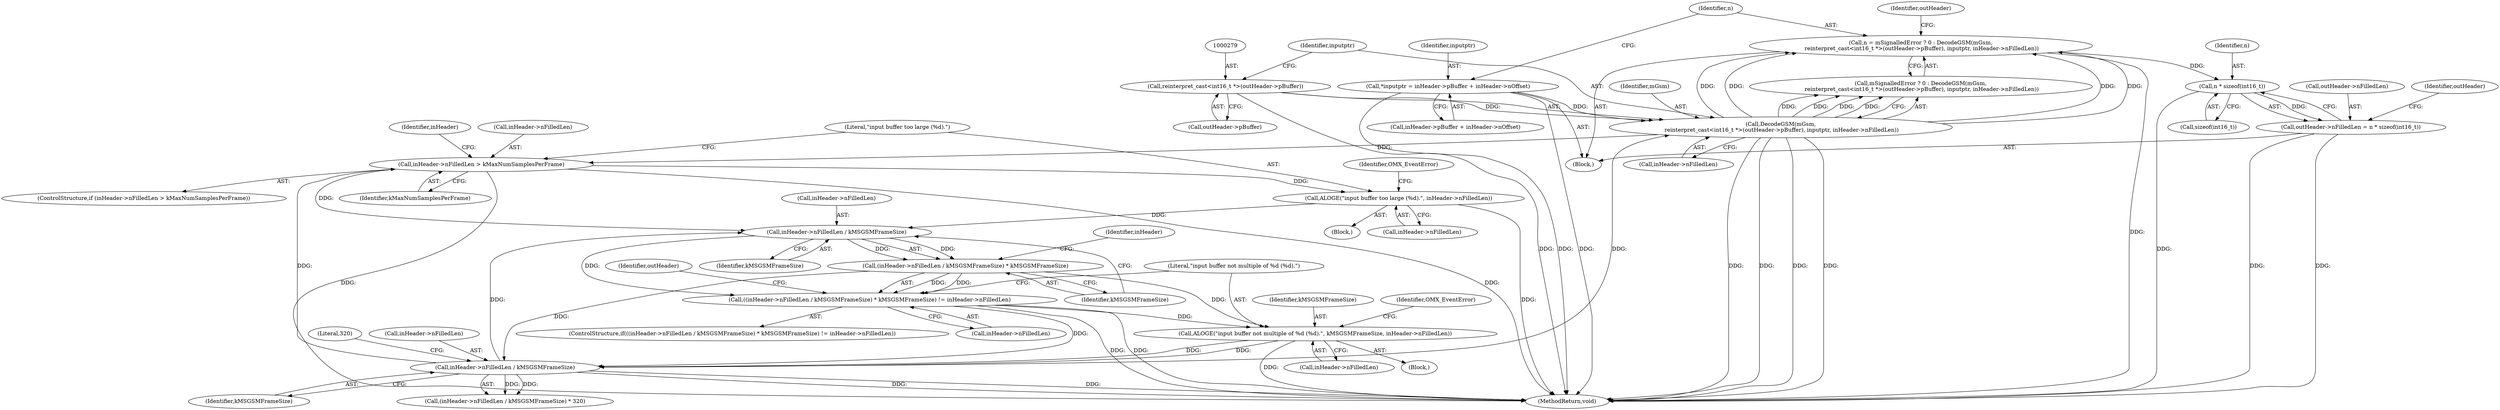digraph "0_Android_7cea5cb64b83d690fe02bc210bbdf08f5a87636f_0@API" {
"1000303" [label="(Call,n * sizeof(int16_t))"];
"1000271" [label="(Call,n = mSignalledError ? 0 : DecodeGSM(mGsm,\n reinterpret_cast<int16_t *>(outHeader->pBuffer), inputptr, inHeader->nFilledLen))"];
"1000276" [label="(Call,DecodeGSM(mGsm,\n reinterpret_cast<int16_t *>(outHeader->pBuffer), inputptr, inHeader->nFilledLen))"];
"1000278" [label="(Call,reinterpret_cast<int16_t *>(outHeader->pBuffer))"];
"1000261" [label="(Call,*inputptr = inHeader->pBuffer + inHeader->nOffset)"];
"1000236" [label="(Call,inHeader->nFilledLen / kMSGSMFrameSize)"];
"1000216" [label="(Call,ALOGE(\"input buffer not multiple of %d (%d).\", kMSGSMFrameSize, inHeader->nFilledLen))"];
"1000205" [label="(Call,(inHeader->nFilledLen / kMSGSMFrameSize) * kMSGSMFrameSize)"];
"1000206" [label="(Call,inHeader->nFilledLen / kMSGSMFrameSize)"];
"1000184" [label="(Call,inHeader->nFilledLen > kMaxNumSamplesPerFrame)"];
"1000190" [label="(Call,ALOGE(\"input buffer too large (%d).\", inHeader->nFilledLen))"];
"1000204" [label="(Call,((inHeader->nFilledLen / kMSGSMFrameSize) * kMSGSMFrameSize) != inHeader->nFilledLen)"];
"1000299" [label="(Call,outHeader->nFilledLen = n * sizeof(int16_t))"];
"1000283" [label="(Identifier,inputptr)"];
"1000241" [label="(Literal,320)"];
"1000206" [label="(Call,inHeader->nFilledLen / kMSGSMFrameSize)"];
"1000223" [label="(Identifier,OMX_EventError)"];
"1000204" [label="(Call,((inHeader->nFilledLen / kMSGSMFrameSize) * kMSGSMFrameSize) != inHeader->nFilledLen)"];
"1000208" [label="(Identifier,inHeader)"];
"1000342" [label="(MethodReturn,void)"];
"1000236" [label="(Call,inHeader->nFilledLen / kMSGSMFrameSize)"];
"1000185" [label="(Call,inHeader->nFilledLen)"];
"1000277" [label="(Identifier,mGsm)"];
"1000211" [label="(Identifier,kMSGSMFrameSize)"];
"1000124" [label="(Block,)"];
"1000216" [label="(Call,ALOGE(\"input buffer not multiple of %d (%d).\", kMSGSMFrameSize, inHeader->nFilledLen))"];
"1000276" [label="(Call,DecodeGSM(mGsm,\n reinterpret_cast<int16_t *>(outHeader->pBuffer), inputptr, inHeader->nFilledLen))"];
"1000233" [label="(Identifier,outHeader)"];
"1000183" [label="(ControlStructure,if (inHeader->nFilledLen > kMaxNumSamplesPerFrame))"];
"1000305" [label="(Call,sizeof(int16_t))"];
"1000218" [label="(Identifier,kMSGSMFrameSize)"];
"1000299" [label="(Call,outHeader->nFilledLen = n * sizeof(int16_t))"];
"1000196" [label="(Identifier,OMX_EventError)"];
"1000303" [label="(Call,n * sizeof(int16_t))"];
"1000235" [label="(Call,(inHeader->nFilledLen / kMSGSMFrameSize) * 320)"];
"1000271" [label="(Call,n = mSignalledError ? 0 : DecodeGSM(mGsm,\n reinterpret_cast<int16_t *>(outHeader->pBuffer), inputptr, inHeader->nFilledLen))"];
"1000219" [label="(Call,inHeader->nFilledLen)"];
"1000215" [label="(Block,)"];
"1000263" [label="(Call,inHeader->pBuffer + inHeader->nOffset)"];
"1000304" [label="(Identifier,n)"];
"1000205" [label="(Call,(inHeader->nFilledLen / kMSGSMFrameSize) * kMSGSMFrameSize)"];
"1000261" [label="(Call,*inputptr = inHeader->pBuffer + inHeader->nOffset)"];
"1000284" [label="(Call,inHeader->nFilledLen)"];
"1000280" [label="(Call,outHeader->pBuffer)"];
"1000212" [label="(Call,inHeader->nFilledLen)"];
"1000273" [label="(Call,mSignalledError ? 0 : DecodeGSM(mGsm,\n reinterpret_cast<int16_t *>(outHeader->pBuffer), inputptr, inHeader->nFilledLen))"];
"1000188" [label="(Identifier,kMaxNumSamplesPerFrame)"];
"1000210" [label="(Identifier,kMSGSMFrameSize)"];
"1000237" [label="(Call,inHeader->nFilledLen)"];
"1000184" [label="(Call,inHeader->nFilledLen > kMaxNumSamplesPerFrame)"];
"1000262" [label="(Identifier,inputptr)"];
"1000217" [label="(Literal,\"input buffer not multiple of %d (%d).\")"];
"1000213" [label="(Identifier,inHeader)"];
"1000203" [label="(ControlStructure,if(((inHeader->nFilledLen / kMSGSMFrameSize) * kMSGSMFrameSize) != inHeader->nFilledLen))"];
"1000272" [label="(Identifier,n)"];
"1000189" [label="(Block,)"];
"1000240" [label="(Identifier,kMSGSMFrameSize)"];
"1000191" [label="(Literal,\"input buffer too large (%d).\")"];
"1000300" [label="(Call,outHeader->nFilledLen)"];
"1000309" [label="(Identifier,outHeader)"];
"1000190" [label="(Call,ALOGE(\"input buffer too large (%d).\", inHeader->nFilledLen))"];
"1000192" [label="(Call,inHeader->nFilledLen)"];
"1000207" [label="(Call,inHeader->nFilledLen)"];
"1000278" [label="(Call,reinterpret_cast<int16_t *>(outHeader->pBuffer))"];
"1000289" [label="(Identifier,outHeader)"];
"1000303" -> "1000299"  [label="AST: "];
"1000303" -> "1000305"  [label="CFG: "];
"1000304" -> "1000303"  [label="AST: "];
"1000305" -> "1000303"  [label="AST: "];
"1000299" -> "1000303"  [label="CFG: "];
"1000303" -> "1000342"  [label="DDG: "];
"1000303" -> "1000299"  [label="DDG: "];
"1000271" -> "1000303"  [label="DDG: "];
"1000271" -> "1000124"  [label="AST: "];
"1000271" -> "1000273"  [label="CFG: "];
"1000272" -> "1000271"  [label="AST: "];
"1000273" -> "1000271"  [label="AST: "];
"1000289" -> "1000271"  [label="CFG: "];
"1000271" -> "1000342"  [label="DDG: "];
"1000276" -> "1000271"  [label="DDG: "];
"1000276" -> "1000271"  [label="DDG: "];
"1000276" -> "1000271"  [label="DDG: "];
"1000276" -> "1000271"  [label="DDG: "];
"1000276" -> "1000273"  [label="AST: "];
"1000276" -> "1000284"  [label="CFG: "];
"1000277" -> "1000276"  [label="AST: "];
"1000278" -> "1000276"  [label="AST: "];
"1000283" -> "1000276"  [label="AST: "];
"1000284" -> "1000276"  [label="AST: "];
"1000273" -> "1000276"  [label="CFG: "];
"1000276" -> "1000342"  [label="DDG: "];
"1000276" -> "1000342"  [label="DDG: "];
"1000276" -> "1000342"  [label="DDG: "];
"1000276" -> "1000342"  [label="DDG: "];
"1000276" -> "1000184"  [label="DDG: "];
"1000276" -> "1000273"  [label="DDG: "];
"1000276" -> "1000273"  [label="DDG: "];
"1000276" -> "1000273"  [label="DDG: "];
"1000276" -> "1000273"  [label="DDG: "];
"1000278" -> "1000276"  [label="DDG: "];
"1000261" -> "1000276"  [label="DDG: "];
"1000236" -> "1000276"  [label="DDG: "];
"1000278" -> "1000280"  [label="CFG: "];
"1000279" -> "1000278"  [label="AST: "];
"1000280" -> "1000278"  [label="AST: "];
"1000283" -> "1000278"  [label="CFG: "];
"1000278" -> "1000342"  [label="DDG: "];
"1000261" -> "1000124"  [label="AST: "];
"1000261" -> "1000263"  [label="CFG: "];
"1000262" -> "1000261"  [label="AST: "];
"1000263" -> "1000261"  [label="AST: "];
"1000272" -> "1000261"  [label="CFG: "];
"1000261" -> "1000342"  [label="DDG: "];
"1000261" -> "1000342"  [label="DDG: "];
"1000236" -> "1000235"  [label="AST: "];
"1000236" -> "1000240"  [label="CFG: "];
"1000237" -> "1000236"  [label="AST: "];
"1000240" -> "1000236"  [label="AST: "];
"1000241" -> "1000236"  [label="CFG: "];
"1000236" -> "1000342"  [label="DDG: "];
"1000236" -> "1000342"  [label="DDG: "];
"1000236" -> "1000184"  [label="DDG: "];
"1000236" -> "1000206"  [label="DDG: "];
"1000236" -> "1000235"  [label="DDG: "];
"1000236" -> "1000235"  [label="DDG: "];
"1000216" -> "1000236"  [label="DDG: "];
"1000216" -> "1000236"  [label="DDG: "];
"1000204" -> "1000236"  [label="DDG: "];
"1000205" -> "1000236"  [label="DDG: "];
"1000216" -> "1000215"  [label="AST: "];
"1000216" -> "1000219"  [label="CFG: "];
"1000217" -> "1000216"  [label="AST: "];
"1000218" -> "1000216"  [label="AST: "];
"1000219" -> "1000216"  [label="AST: "];
"1000223" -> "1000216"  [label="CFG: "];
"1000216" -> "1000342"  [label="DDG: "];
"1000205" -> "1000216"  [label="DDG: "];
"1000204" -> "1000216"  [label="DDG: "];
"1000205" -> "1000204"  [label="AST: "];
"1000205" -> "1000211"  [label="CFG: "];
"1000206" -> "1000205"  [label="AST: "];
"1000211" -> "1000205"  [label="AST: "];
"1000213" -> "1000205"  [label="CFG: "];
"1000205" -> "1000204"  [label="DDG: "];
"1000205" -> "1000204"  [label="DDG: "];
"1000206" -> "1000205"  [label="DDG: "];
"1000206" -> "1000205"  [label="DDG: "];
"1000206" -> "1000210"  [label="CFG: "];
"1000207" -> "1000206"  [label="AST: "];
"1000210" -> "1000206"  [label="AST: "];
"1000211" -> "1000206"  [label="CFG: "];
"1000184" -> "1000206"  [label="DDG: "];
"1000190" -> "1000206"  [label="DDG: "];
"1000206" -> "1000204"  [label="DDG: "];
"1000184" -> "1000183"  [label="AST: "];
"1000184" -> "1000188"  [label="CFG: "];
"1000185" -> "1000184"  [label="AST: "];
"1000188" -> "1000184"  [label="AST: "];
"1000191" -> "1000184"  [label="CFG: "];
"1000208" -> "1000184"  [label="CFG: "];
"1000184" -> "1000342"  [label="DDG: "];
"1000184" -> "1000342"  [label="DDG: "];
"1000184" -> "1000190"  [label="DDG: "];
"1000190" -> "1000189"  [label="AST: "];
"1000190" -> "1000192"  [label="CFG: "];
"1000191" -> "1000190"  [label="AST: "];
"1000192" -> "1000190"  [label="AST: "];
"1000196" -> "1000190"  [label="CFG: "];
"1000190" -> "1000342"  [label="DDG: "];
"1000204" -> "1000203"  [label="AST: "];
"1000204" -> "1000212"  [label="CFG: "];
"1000212" -> "1000204"  [label="AST: "];
"1000217" -> "1000204"  [label="CFG: "];
"1000233" -> "1000204"  [label="CFG: "];
"1000204" -> "1000342"  [label="DDG: "];
"1000204" -> "1000342"  [label="DDG: "];
"1000299" -> "1000124"  [label="AST: "];
"1000300" -> "1000299"  [label="AST: "];
"1000309" -> "1000299"  [label="CFG: "];
"1000299" -> "1000342"  [label="DDG: "];
"1000299" -> "1000342"  [label="DDG: "];
}
